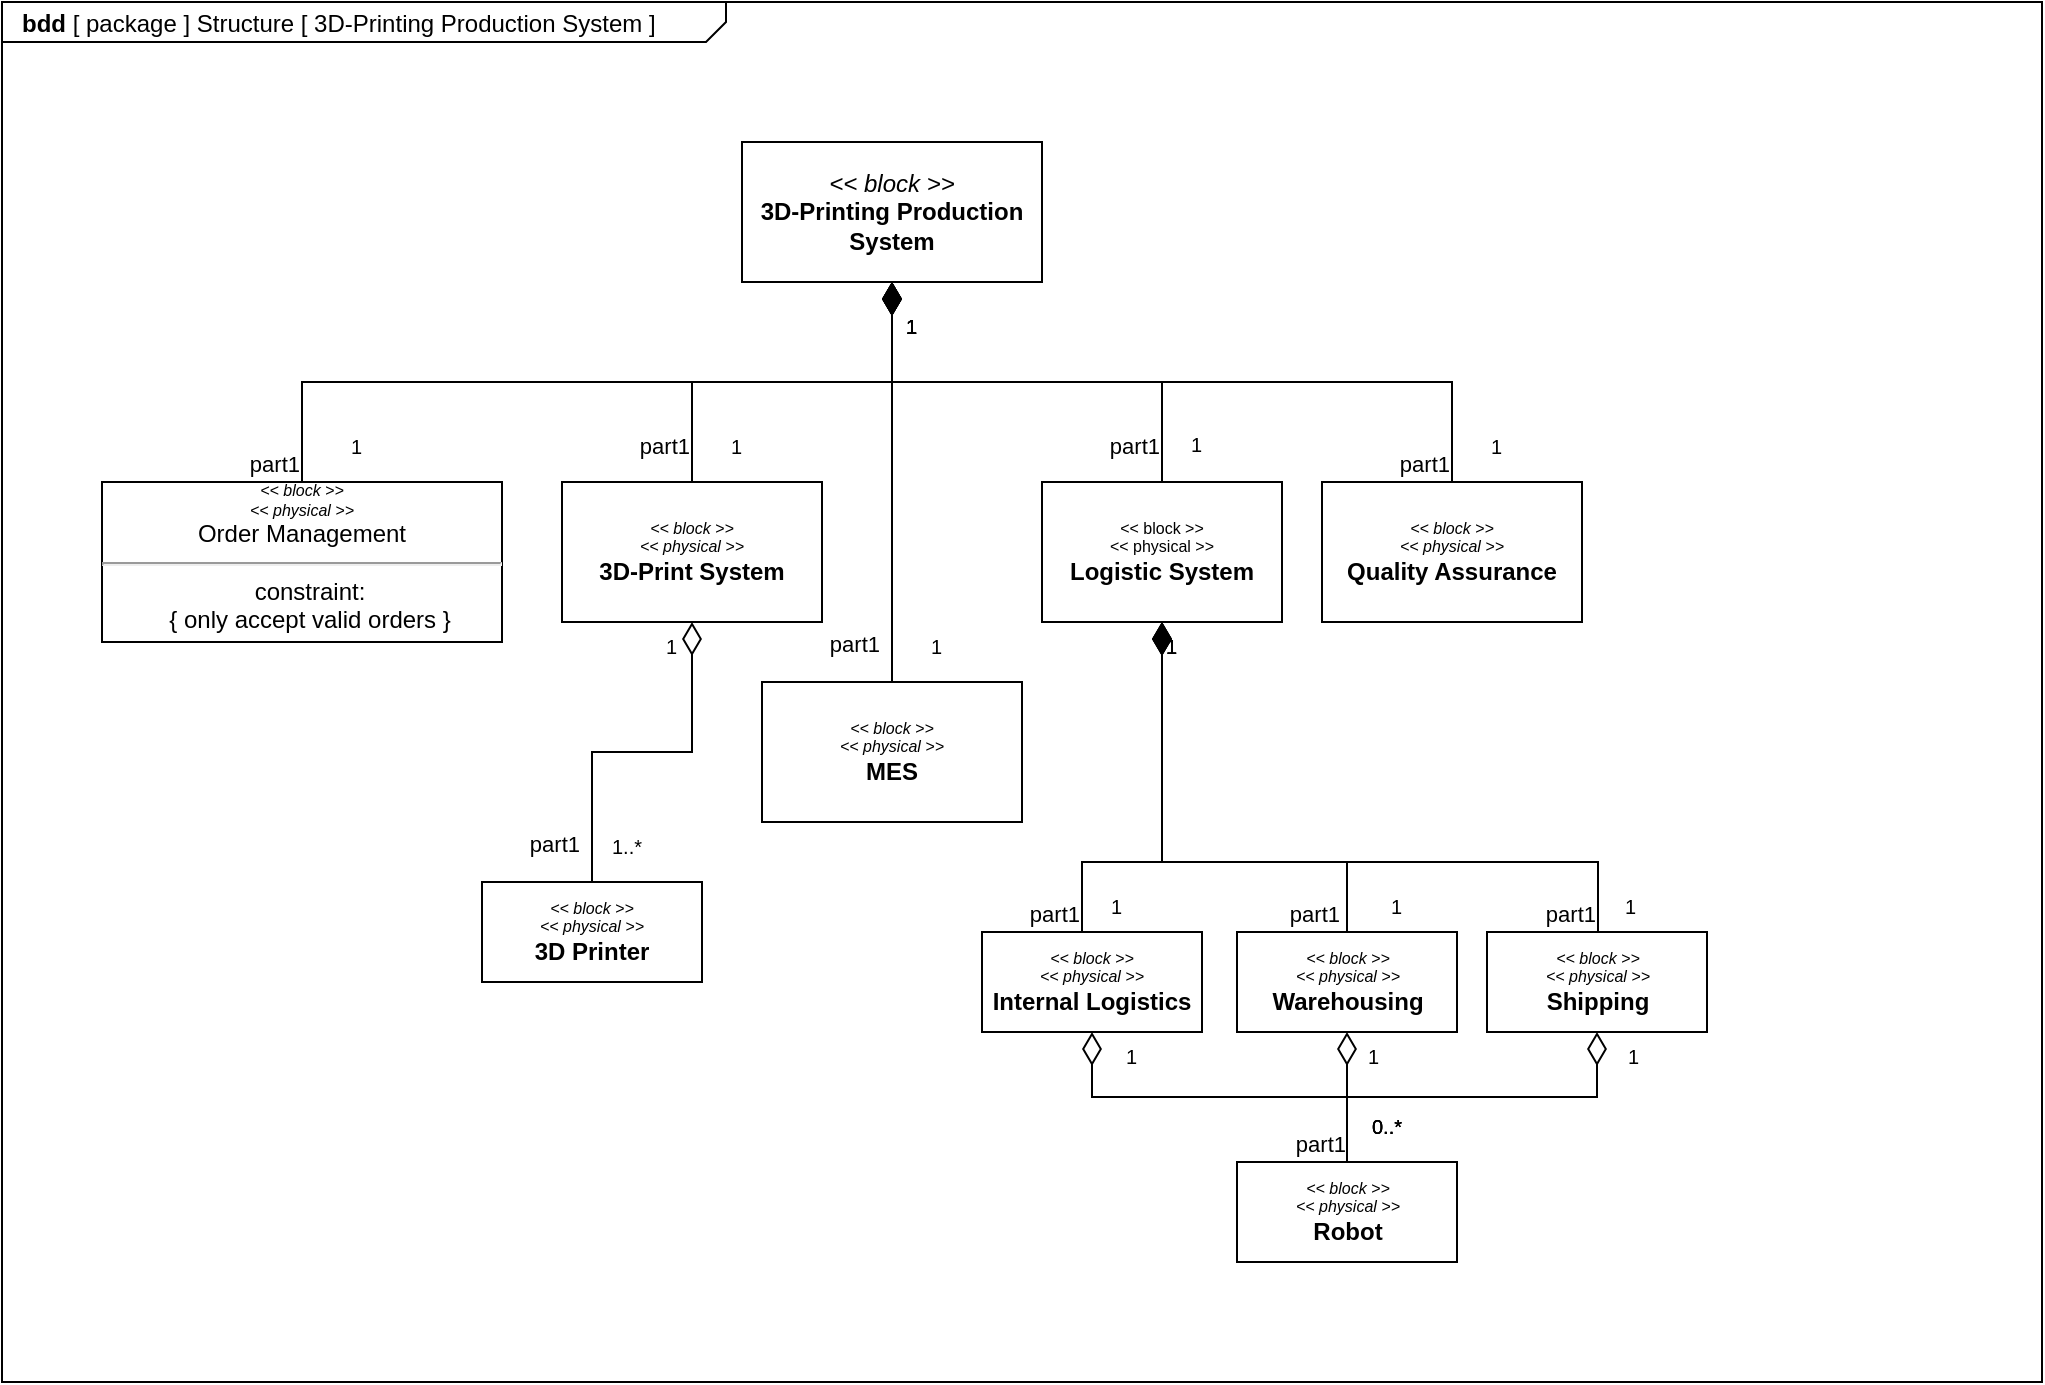 <mxfile version="24.7.17">
  <diagram name="Seite-1" id="GFA_SByiZ649OcQAbFE9">
    <mxGraphModel dx="1977" dy="769" grid="1" gridSize="10" guides="1" tooltips="1" connect="1" arrows="1" fold="1" page="1" pageScale="1" pageWidth="827" pageHeight="1169" math="0" shadow="0">
      <root>
        <mxCell id="0" />
        <mxCell id="1" parent="0" />
        <mxCell id="Q9ZKkBL_76BCk9_iBAh2-4" value="&lt;p style=&quot;margin:0px;margin-top:4px;margin-left:10px;text-align:left;&quot;&gt;&lt;b&gt;bdd &lt;/b&gt;[ package ] Structure [ 3D-Printing Production System ]&lt;/p&gt;" style="html=1;shape=mxgraph.sysml.package;labelX=362.47;align=left;spacingLeft=10;overflow=fill;recursiveResize=0;" vertex="1" parent="1">
          <mxGeometry x="-40" y="70" width="1020" height="690" as="geometry" />
        </mxCell>
        <mxCell id="Q9ZKkBL_76BCk9_iBAh2-5" value="&lt;span style=&quot;font-weight: normal;&quot;&gt;&lt;i&gt;&amp;lt;&amp;lt; block &amp;gt;&amp;gt;&lt;/i&gt;&lt;/span&gt;&lt;br&gt;&lt;div&gt;3D-Printing Production System&lt;/div&gt;" style="strokeColor=inherit;fillColor=inherit;gradientColor=inherit;shape=rect;fontStyle=1;html=1;whiteSpace=wrap;align=center;" vertex="1" parent="Q9ZKkBL_76BCk9_iBAh2-4">
          <mxGeometry x="370" y="70" width="150" height="70" as="geometry" />
        </mxCell>
        <mxCell id="Q9ZKkBL_76BCk9_iBAh2-6" value="&lt;div style=&quot;font-size: 8px;&quot;&gt;&lt;span style=&quot;font-weight: normal;&quot;&gt;&amp;lt;&amp;lt; block &amp;gt;&amp;gt;&lt;/span&gt;&lt;/div&gt;&lt;div style=&quot;font-size: 8px;&quot;&gt;&lt;span style=&quot;font-weight: normal;&quot;&gt;&amp;lt;&amp;lt; physical &amp;gt;&amp;gt;&lt;br&gt;&lt;/span&gt;&lt;/div&gt;&lt;div&gt;Logistic System&lt;br&gt;&lt;/div&gt;" style="strokeColor=inherit;fillColor=inherit;gradientColor=inherit;shape=rect;fontStyle=1;html=1;whiteSpace=wrap;align=center;" vertex="1" parent="Q9ZKkBL_76BCk9_iBAh2-4">
          <mxGeometry x="520" y="240" width="120" height="70" as="geometry" />
        </mxCell>
        <mxCell id="Q9ZKkBL_76BCk9_iBAh2-7" value="part1" style="strokeColor=inherit;fillColor=inherit;gradientColor=inherit;align=right;html=1;verticalAlign=bottom;endArrow=none;startArrow=diamondThin;startSize=14;startFill=1;edgeStyle=orthogonalEdgeStyle;endFill=0;labelBackgroundColor=none;rounded=0;" edge="1" parent="Q9ZKkBL_76BCk9_iBAh2-4" source="Q9ZKkBL_76BCk9_iBAh2-5" target="Q9ZKkBL_76BCk9_iBAh2-6">
          <mxGeometry x="0.918" relative="1" as="geometry">
            <mxPoint as="offset" />
          </mxGeometry>
        </mxCell>
        <mxCell id="Q9ZKkBL_76BCk9_iBAh2-8" value="1" style="resizable=0;html=1;align=left;verticalAlign=top;labelBackgroundColor=none;fontSize=10" connectable="0" vertex="1" parent="Q9ZKkBL_76BCk9_iBAh2-7">
          <mxGeometry x="-1" relative="1" as="geometry">
            <mxPoint x="5" y="10" as="offset" />
          </mxGeometry>
        </mxCell>
        <mxCell id="Q9ZKkBL_76BCk9_iBAh2-9" value="1" style="resizable=0;html=1;align=right;verticalAlign=top;labelBackgroundColor=none;fontSize=10" connectable="0" vertex="1" parent="Q9ZKkBL_76BCk9_iBAh2-7">
          <mxGeometry x="1" relative="1" as="geometry">
            <mxPoint x="20" y="-31" as="offset" />
          </mxGeometry>
        </mxCell>
        <mxCell id="Q9ZKkBL_76BCk9_iBAh2-10" value="&lt;div style=&quot;font-size: 8px;&quot;&gt;&lt;span style=&quot;font-weight: normal;&quot;&gt;&lt;i&gt;&amp;lt;&amp;lt; block &amp;gt;&amp;gt;&lt;/i&gt;&lt;/span&gt;&lt;/div&gt;&lt;div style=&quot;font-size: 8px;&quot;&gt;&lt;span style=&quot;font-weight: normal;&quot;&gt;&lt;i&gt;&amp;lt;&amp;lt; physical &amp;gt;&amp;gt;&lt;br&gt;&lt;/i&gt;&lt;/span&gt;&lt;/div&gt;&lt;div&gt;3D-Print System&lt;br&gt;&lt;/div&gt;" style="strokeColor=inherit;fillColor=inherit;gradientColor=inherit;shape=rect;fontStyle=1;html=1;whiteSpace=wrap;align=center;" vertex="1" parent="Q9ZKkBL_76BCk9_iBAh2-4">
          <mxGeometry x="280" y="240" width="130" height="70" as="geometry" />
        </mxCell>
        <mxCell id="Q9ZKkBL_76BCk9_iBAh2-13" value="part1" style="align=right;html=1;verticalAlign=bottom;endArrow=none;startArrow=diamondThin;startSize=14;startFill=1;edgeStyle=none;rounded=0;entryX=0.5;entryY=0;entryDx=0;entryDy=0;exitX=0.5;exitY=1;exitDx=0;exitDy=0;" edge="1" parent="Q9ZKkBL_76BCk9_iBAh2-4" source="Q9ZKkBL_76BCk9_iBAh2-5" target="Q9ZKkBL_76BCk9_iBAh2-17">
          <mxGeometry x="0.9" y="-5" relative="1" as="geometry">
            <mxPoint x="440" y="140" as="sourcePoint" />
            <mxPoint x="445" y="340" as="targetPoint" />
            <mxPoint as="offset" />
          </mxGeometry>
        </mxCell>
        <mxCell id="Q9ZKkBL_76BCk9_iBAh2-14" value="1" style="resizable=0;html=1;align=left;verticalAlign=top;labelBackgroundColor=none;fontSize=10" connectable="0" vertex="1" parent="Q9ZKkBL_76BCk9_iBAh2-13">
          <mxGeometry x="-1" relative="1" as="geometry">
            <mxPoint x="5" y="10" as="offset" />
          </mxGeometry>
        </mxCell>
        <mxCell id="Q9ZKkBL_76BCk9_iBAh2-15" value="1" style="resizable=0;html=1;align=right;verticalAlign=top;labelBackgroundColor=none;fontSize=10" connectable="0" vertex="1" parent="Q9ZKkBL_76BCk9_iBAh2-13">
          <mxGeometry x="1" relative="1" as="geometry">
            <mxPoint x="25" y="-30" as="offset" />
          </mxGeometry>
        </mxCell>
        <mxCell id="Q9ZKkBL_76BCk9_iBAh2-17" value="&lt;div style=&quot;font-size: 8px;&quot;&gt;&lt;span style=&quot;font-weight: normal;&quot;&gt;&lt;i&gt;&amp;lt;&amp;lt; block &amp;gt;&amp;gt;&lt;/i&gt;&lt;/span&gt;&lt;/div&gt;&lt;div style=&quot;font-size: 8px;&quot;&gt;&lt;span style=&quot;font-weight: normal;&quot;&gt;&lt;i&gt;&amp;lt;&amp;lt; physical &amp;gt;&amp;gt;&lt;br&gt;&lt;/i&gt;&lt;/span&gt;&lt;/div&gt;MES" style="strokeColor=inherit;fillColor=inherit;gradientColor=inherit;shape=rect;fontStyle=1;html=1;whiteSpace=wrap;align=center;" vertex="1" parent="Q9ZKkBL_76BCk9_iBAh2-4">
          <mxGeometry x="380" y="340" width="130" height="70" as="geometry" />
        </mxCell>
        <mxCell id="Q9ZKkBL_76BCk9_iBAh2-55" value="&lt;div style=&quot;font-size: 8px;&quot;&gt;&lt;span style=&quot;font-weight: normal;&quot;&gt;&lt;i&gt;&amp;lt;&amp;lt; block &amp;gt;&amp;gt;&lt;/i&gt;&lt;/span&gt;&lt;/div&gt;&lt;div style=&quot;font-size: 8px;&quot;&gt;&lt;span style=&quot;font-weight: normal;&quot;&gt;&lt;i&gt;&amp;lt;&amp;lt; physical &amp;gt;&amp;gt;&lt;br&gt;&lt;/i&gt;&lt;/span&gt;&lt;/div&gt;&lt;div&gt;Quality Assurance&lt;br&gt;&lt;/div&gt;" style="strokeColor=inherit;fillColor=inherit;gradientColor=inherit;shape=rect;fontStyle=1;html=1;whiteSpace=wrap;align=center;" vertex="1" parent="Q9ZKkBL_76BCk9_iBAh2-4">
          <mxGeometry x="660" y="240" width="130" height="70" as="geometry" />
        </mxCell>
        <mxCell id="Q9ZKkBL_76BCk9_iBAh2-56" value="&lt;div style=&quot;font-size: 8px;&quot;&gt;&lt;span style=&quot;font-weight: normal;&quot;&gt;&lt;i&gt;&amp;lt;&amp;lt; block &amp;gt;&amp;gt;&lt;/i&gt;&lt;/span&gt;&lt;/div&gt;&lt;div style=&quot;font-size: 8px;&quot;&gt;&lt;span style=&quot;font-weight: normal;&quot;&gt;&lt;i&gt;&amp;lt;&amp;lt; physical &amp;gt;&amp;gt;&lt;br&gt;&lt;/i&gt;&lt;/span&gt;&lt;/div&gt;&lt;div&gt;Internal Logistics&lt;br&gt;&lt;/div&gt;" style="strokeColor=inherit;fillColor=inherit;gradientColor=inherit;shape=rect;fontStyle=1;html=1;whiteSpace=wrap;align=center;" vertex="1" parent="Q9ZKkBL_76BCk9_iBAh2-4">
          <mxGeometry x="490" y="465" width="110" height="50" as="geometry" />
        </mxCell>
        <mxCell id="Q9ZKkBL_76BCk9_iBAh2-57" value="&lt;div style=&quot;font-size: 8px;&quot;&gt;&lt;span style=&quot;font-weight: normal;&quot;&gt;&lt;i&gt;&amp;lt;&amp;lt; block &amp;gt;&amp;gt;&lt;/i&gt;&lt;/span&gt;&lt;/div&gt;&lt;div style=&quot;font-size: 8px;&quot;&gt;&lt;span style=&quot;font-weight: normal;&quot;&gt;&lt;i&gt;&amp;lt;&amp;lt; physical &amp;gt;&amp;gt;&lt;br&gt;&lt;/i&gt;&lt;/span&gt;&lt;/div&gt;&lt;div&gt;Warehousing&lt;br&gt;&lt;/div&gt;" style="strokeColor=inherit;fillColor=inherit;gradientColor=inherit;shape=rect;fontStyle=1;html=1;whiteSpace=wrap;align=center;" vertex="1" parent="Q9ZKkBL_76BCk9_iBAh2-4">
          <mxGeometry x="617.5" y="465" width="110" height="50" as="geometry" />
        </mxCell>
        <mxCell id="Q9ZKkBL_76BCk9_iBAh2-58" value="&lt;div style=&quot;font-size: 8px;&quot;&gt;&lt;span style=&quot;font-weight: normal;&quot;&gt;&lt;i&gt;&amp;lt;&amp;lt; block &amp;gt;&amp;gt;&lt;/i&gt;&lt;/span&gt;&lt;/div&gt;&lt;div style=&quot;font-size: 8px;&quot;&gt;&lt;span style=&quot;font-weight: normal;&quot;&gt;&lt;i&gt;&amp;lt;&amp;lt; physical &amp;gt;&amp;gt;&lt;br&gt;&lt;/i&gt;&lt;/span&gt;&lt;/div&gt;Shipping" style="strokeColor=inherit;fillColor=inherit;gradientColor=inherit;shape=rect;fontStyle=1;html=1;whiteSpace=wrap;align=center;" vertex="1" parent="Q9ZKkBL_76BCk9_iBAh2-4">
          <mxGeometry x="742.5" y="465" width="110" height="50" as="geometry" />
        </mxCell>
        <mxCell id="Q9ZKkBL_76BCk9_iBAh2-59" value="part1" style="align=right;html=1;verticalAlign=bottom;endArrow=none;startArrow=diamondThin;startSize=14;startFill=1;edgeStyle=orthogonalEdgeStyle;rounded=0;exitX=0.5;exitY=1;exitDx=0;exitDy=0;entryX=0.5;entryY=0;entryDx=0;entryDy=0;" edge="1" parent="Q9ZKkBL_76BCk9_iBAh2-4" source="Q9ZKkBL_76BCk9_iBAh2-6" target="Q9ZKkBL_76BCk9_iBAh2-57">
          <mxGeometry x="1" y="-2" relative="1" as="geometry">
            <mxPoint x="570" y="330" as="sourcePoint" />
            <mxPoint x="730" y="330" as="targetPoint" />
            <Array as="points">
              <mxPoint x="580" y="430" />
              <mxPoint x="672" y="430" />
            </Array>
            <mxPoint x="-1" as="offset" />
          </mxGeometry>
        </mxCell>
        <mxCell id="Q9ZKkBL_76BCk9_iBAh2-60" value="1" style="resizable=0;html=1;align=left;verticalAlign=top;labelBackgroundColor=none;fontSize=10" connectable="0" vertex="1" parent="Q9ZKkBL_76BCk9_iBAh2-59">
          <mxGeometry x="-1" relative="1" as="geometry" />
        </mxCell>
        <mxCell id="Q9ZKkBL_76BCk9_iBAh2-61" value="1" style="resizable=0;html=1;align=right;verticalAlign=top;labelBackgroundColor=none;fontSize=10" connectable="0" vertex="1" parent="Q9ZKkBL_76BCk9_iBAh2-59">
          <mxGeometry x="1" relative="1" as="geometry">
            <mxPoint x="28" y="-25" as="offset" />
          </mxGeometry>
        </mxCell>
        <mxCell id="Q9ZKkBL_76BCk9_iBAh2-62" value="part1" style="align=right;html=1;verticalAlign=bottom;endArrow=none;startArrow=diamondThin;startSize=14;startFill=1;edgeStyle=orthogonalEdgeStyle;rounded=0;exitX=0.5;exitY=1;exitDx=0;exitDy=0;entryX=0.5;entryY=0;entryDx=0;entryDy=0;" edge="1" parent="Q9ZKkBL_76BCk9_iBAh2-4" source="Q9ZKkBL_76BCk9_iBAh2-6" target="Q9ZKkBL_76BCk9_iBAh2-58">
          <mxGeometry x="1" relative="1" as="geometry">
            <mxPoint x="590" y="320" as="sourcePoint" />
            <mxPoint x="605" y="440" as="targetPoint" />
            <Array as="points">
              <mxPoint x="580" y="430" />
              <mxPoint x="798" y="430" />
              <mxPoint x="798" y="465" />
            </Array>
            <mxPoint as="offset" />
          </mxGeometry>
        </mxCell>
        <mxCell id="Q9ZKkBL_76BCk9_iBAh2-63" value="1" style="resizable=0;html=1;align=left;verticalAlign=top;labelBackgroundColor=none;fontSize=10" connectable="0" vertex="1" parent="Q9ZKkBL_76BCk9_iBAh2-62">
          <mxGeometry x="-1" relative="1" as="geometry" />
        </mxCell>
        <mxCell id="Q9ZKkBL_76BCk9_iBAh2-64" value="1" style="resizable=0;html=1;align=right;verticalAlign=top;labelBackgroundColor=none;fontSize=10" connectable="0" vertex="1" parent="Q9ZKkBL_76BCk9_iBAh2-62">
          <mxGeometry x="1" relative="1" as="geometry">
            <mxPoint x="20" y="-25" as="offset" />
          </mxGeometry>
        </mxCell>
        <mxCell id="Q9ZKkBL_76BCk9_iBAh2-65" value="part1" style="align=right;html=1;verticalAlign=bottom;endArrow=none;startArrow=diamondThin;startSize=14;startFill=1;edgeStyle=orthogonalEdgeStyle;rounded=0;exitX=0.5;exitY=1;exitDx=0;exitDy=0;entryX=0.5;entryY=0;entryDx=0;entryDy=0;" edge="1" parent="Q9ZKkBL_76BCk9_iBAh2-4" source="Q9ZKkBL_76BCk9_iBAh2-6" target="Q9ZKkBL_76BCk9_iBAh2-56">
          <mxGeometry x="0.95" relative="1" as="geometry">
            <mxPoint x="520" y="270" as="sourcePoint" />
            <mxPoint x="680" y="270" as="targetPoint" />
            <Array as="points">
              <mxPoint x="580" y="430" />
              <mxPoint x="540" y="430" />
              <mxPoint x="540" y="465" />
            </Array>
            <mxPoint as="offset" />
          </mxGeometry>
        </mxCell>
        <mxCell id="Q9ZKkBL_76BCk9_iBAh2-66" value="1" style="resizable=0;html=1;align=left;verticalAlign=top;labelBackgroundColor=none;fontSize=10" connectable="0" vertex="1" parent="Q9ZKkBL_76BCk9_iBAh2-65">
          <mxGeometry x="-1" relative="1" as="geometry" />
        </mxCell>
        <mxCell id="Q9ZKkBL_76BCk9_iBAh2-67" value="1" style="resizable=0;html=1;align=right;verticalAlign=top;labelBackgroundColor=none;fontSize=10" connectable="0" vertex="1" parent="Q9ZKkBL_76BCk9_iBAh2-65">
          <mxGeometry x="1" relative="1" as="geometry">
            <mxPoint x="15" y="-25" as="offset" />
          </mxGeometry>
        </mxCell>
        <mxCell id="Q9ZKkBL_76BCk9_iBAh2-68" value="part1" style="align=right;html=1;verticalAlign=bottom;endArrow=none;startArrow=diamondThin;startSize=14;startFill=1;edgeStyle=orthogonalEdgeStyle;rounded=0;exitX=0.5;exitY=1;exitDx=0;exitDy=0;entryX=0.5;entryY=0;entryDx=0;entryDy=0;" edge="1" parent="Q9ZKkBL_76BCk9_iBAh2-4" source="Q9ZKkBL_76BCk9_iBAh2-5" target="Q9ZKkBL_76BCk9_iBAh2-10">
          <mxGeometry x="0.905" relative="1" as="geometry">
            <mxPoint x="500" y="330" as="sourcePoint" />
            <mxPoint x="660" y="330" as="targetPoint" />
            <mxPoint as="offset" />
          </mxGeometry>
        </mxCell>
        <mxCell id="Q9ZKkBL_76BCk9_iBAh2-69" value="1" style="resizable=0;html=1;align=left;verticalAlign=top;labelBackgroundColor=none;fontSize=10" connectable="0" vertex="1" parent="Q9ZKkBL_76BCk9_iBAh2-68">
          <mxGeometry x="-1" relative="1" as="geometry">
            <mxPoint x="5" y="10" as="offset" />
          </mxGeometry>
        </mxCell>
        <mxCell id="Q9ZKkBL_76BCk9_iBAh2-70" value="1" style="resizable=0;html=1;align=right;verticalAlign=top;labelBackgroundColor=none;fontSize=10" connectable="0" vertex="1" parent="Q9ZKkBL_76BCk9_iBAh2-68">
          <mxGeometry x="1" relative="1" as="geometry">
            <mxPoint x="25" y="-30" as="offset" />
          </mxGeometry>
        </mxCell>
        <mxCell id="Q9ZKkBL_76BCk9_iBAh2-71" value="part1" style="align=right;html=1;verticalAlign=bottom;endArrow=none;startArrow=diamondThin;startSize=14;startFill=1;edgeStyle=orthogonalEdgeStyle;rounded=0;exitX=0.5;exitY=1;exitDx=0;exitDy=0;entryX=0.5;entryY=0;entryDx=0;entryDy=0;" edge="1" parent="Q9ZKkBL_76BCk9_iBAh2-4" source="Q9ZKkBL_76BCk9_iBAh2-5" target="Q9ZKkBL_76BCk9_iBAh2-119">
          <mxGeometry x="1" relative="1" as="geometry">
            <mxPoint x="500" y="330" as="sourcePoint" />
            <mxPoint x="660" y="330" as="targetPoint" />
            <Array as="points">
              <mxPoint x="445" y="190" />
              <mxPoint x="150" y="190" />
            </Array>
          </mxGeometry>
        </mxCell>
        <mxCell id="Q9ZKkBL_76BCk9_iBAh2-72" value="1" style="resizable=0;html=1;align=left;verticalAlign=top;labelBackgroundColor=none;fontSize=10" connectable="0" vertex="1" parent="Q9ZKkBL_76BCk9_iBAh2-71">
          <mxGeometry x="-1" relative="1" as="geometry">
            <mxPoint x="5" y="10" as="offset" />
          </mxGeometry>
        </mxCell>
        <mxCell id="Q9ZKkBL_76BCk9_iBAh2-73" value="1" style="resizable=0;html=1;align=right;verticalAlign=top;labelBackgroundColor=none;fontSize=10" connectable="0" vertex="1" parent="Q9ZKkBL_76BCk9_iBAh2-71">
          <mxGeometry x="1" relative="1" as="geometry">
            <mxPoint x="30" y="-30" as="offset" />
          </mxGeometry>
        </mxCell>
        <mxCell id="Q9ZKkBL_76BCk9_iBAh2-74" value="part1" style="align=right;html=1;verticalAlign=bottom;endArrow=none;startArrow=diamondThin;startSize=14;startFill=1;edgeStyle=orthogonalEdgeStyle;rounded=0;exitX=0.5;exitY=1;exitDx=0;exitDy=0;entryX=0.5;entryY=0;entryDx=0;entryDy=0;" edge="1" parent="Q9ZKkBL_76BCk9_iBAh2-4" source="Q9ZKkBL_76BCk9_iBAh2-5" target="Q9ZKkBL_76BCk9_iBAh2-55">
          <mxGeometry x="1" relative="1" as="geometry">
            <mxPoint x="500" y="330" as="sourcePoint" />
            <mxPoint x="660" y="330" as="targetPoint" />
          </mxGeometry>
        </mxCell>
        <mxCell id="Q9ZKkBL_76BCk9_iBAh2-75" value="1" style="resizable=0;html=1;align=left;verticalAlign=top;labelBackgroundColor=none;fontSize=10" connectable="0" vertex="1" parent="Q9ZKkBL_76BCk9_iBAh2-74">
          <mxGeometry x="-1" relative="1" as="geometry">
            <mxPoint x="5" y="10" as="offset" />
          </mxGeometry>
        </mxCell>
        <mxCell id="Q9ZKkBL_76BCk9_iBAh2-76" value="1" style="resizable=0;html=1;align=right;verticalAlign=top;labelBackgroundColor=none;fontSize=10" connectable="0" vertex="1" parent="Q9ZKkBL_76BCk9_iBAh2-74">
          <mxGeometry x="1" relative="1" as="geometry">
            <mxPoint x="25" y="-30" as="offset" />
          </mxGeometry>
        </mxCell>
        <mxCell id="Q9ZKkBL_76BCk9_iBAh2-119" value="&lt;div style=&quot;font-size: 8px;&quot;&gt;&lt;font style=&quot;font-size: 8px;&quot;&gt;&lt;span style=&quot;font-weight: normal;&quot;&gt;&lt;i&gt;&amp;lt;&amp;lt; block &amp;gt;&amp;gt;&lt;/i&gt;&lt;/span&gt;&lt;/font&gt;&lt;/div&gt;&lt;div style=&quot;font-size: 8px;&quot;&gt;&lt;font style=&quot;font-size: 8px;&quot;&gt;&lt;font style=&quot;font-size: 8px;&quot;&gt;&lt;font style=&quot;font-size: 8px;&quot;&gt;&lt;span style=&quot;font-weight: normal;&quot;&gt;&lt;i&gt;&amp;lt;&amp;lt; physical &amp;gt;&amp;gt;&lt;br&gt;&lt;/i&gt;&lt;/span&gt;&lt;/font&gt;&lt;/font&gt;&lt;/font&gt;&lt;/div&gt;&lt;div style=&quot;&quot;&gt;&lt;font style=&quot;font-size: 12px;&quot;&gt;Order Management&lt;br&gt;&lt;/font&gt;&lt;/div&gt;&lt;p style=&quot;margin:0px;margin-top:4px;text-align:center;&quot;&gt;&lt;/p&gt;&lt;hr&gt;&lt;p style=&quot;margin:0px;margin-left:8px;text-align:center;&quot;&gt;constraint:&lt;/p&gt;&lt;p style=&quot;margin:0px;margin-left:8px;text-align:center;&quot;&gt;{ only accept valid orders }&lt;br&gt;&lt;/p&gt;" style="shape=rect;html=1;overflow=fill;whiteSpace=wrap;align=center;" vertex="1" parent="Q9ZKkBL_76BCk9_iBAh2-4">
          <mxGeometry x="50" y="240" width="200" height="80" as="geometry" />
        </mxCell>
        <mxCell id="Q9ZKkBL_76BCk9_iBAh2-156" value="&lt;div style=&quot;font-size: 8px;&quot;&gt;&lt;span style=&quot;font-weight: normal;&quot;&gt;&lt;i&gt;&amp;lt;&amp;lt; block &amp;gt;&amp;gt;&lt;/i&gt;&lt;/span&gt;&lt;/div&gt;&lt;div style=&quot;font-size: 8px;&quot;&gt;&lt;span style=&quot;font-weight: normal;&quot;&gt;&lt;i&gt;&amp;lt;&amp;lt; physical &amp;gt;&amp;gt;&lt;br&gt;&lt;/i&gt;&lt;/span&gt;&lt;/div&gt;&lt;div&gt;3D Printer&lt;br&gt;&lt;/div&gt;" style="strokeColor=inherit;fillColor=inherit;gradientColor=inherit;shape=rect;fontStyle=1;html=1;whiteSpace=wrap;align=center;" vertex="1" parent="Q9ZKkBL_76BCk9_iBAh2-4">
          <mxGeometry x="240" y="440" width="110" height="50" as="geometry" />
        </mxCell>
        <mxCell id="Q9ZKkBL_76BCk9_iBAh2-157" value="part1" style="align=right;html=1;verticalAlign=bottom;endArrow=none;startArrow=diamondThin;startSize=14;startFill=0;edgeStyle=orthogonalEdgeStyle;rounded=0;entryX=0.5;entryY=0;entryDx=0;entryDy=0;exitX=0.5;exitY=1;exitDx=0;exitDy=0;" edge="1" parent="Q9ZKkBL_76BCk9_iBAh2-4" source="Q9ZKkBL_76BCk9_iBAh2-10" target="Q9ZKkBL_76BCk9_iBAh2-156">
          <mxGeometry x="0.889" y="-5" relative="1" as="geometry">
            <mxPoint x="490" y="300" as="sourcePoint" />
            <mxPoint x="650" y="300" as="targetPoint" />
            <mxPoint as="offset" />
          </mxGeometry>
        </mxCell>
        <mxCell id="Q9ZKkBL_76BCk9_iBAh2-158" value="1" style="resizable=0;html=1;align=left;verticalAlign=top;labelBackgroundColor=none;fontSize=10" connectable="0" vertex="1" parent="Q9ZKkBL_76BCk9_iBAh2-157">
          <mxGeometry x="-1" relative="1" as="geometry">
            <mxPoint x="-15" as="offset" />
          </mxGeometry>
        </mxCell>
        <mxCell id="Q9ZKkBL_76BCk9_iBAh2-159" value="1..*" style="resizable=0;html=1;align=right;verticalAlign=top;labelBackgroundColor=none;fontSize=10" connectable="0" vertex="1" parent="Q9ZKkBL_76BCk9_iBAh2-157">
          <mxGeometry x="1" relative="1" as="geometry">
            <mxPoint x="25" y="-30" as="offset" />
          </mxGeometry>
        </mxCell>
        <mxCell id="Q9ZKkBL_76BCk9_iBAh2-160" value="&lt;div style=&quot;font-size: 8px;&quot;&gt;&lt;span style=&quot;font-weight: normal;&quot;&gt;&lt;i&gt;&amp;lt;&amp;lt; block &amp;gt;&amp;gt;&lt;/i&gt;&lt;/span&gt;&lt;/div&gt;&lt;div style=&quot;font-size: 8px;&quot;&gt;&lt;span style=&quot;font-weight: normal;&quot;&gt;&lt;i&gt;&amp;lt;&amp;lt; physical &amp;gt;&amp;gt;&lt;br&gt;&lt;/i&gt;&lt;/span&gt;&lt;/div&gt;&lt;div&gt;Robot&lt;br&gt;&lt;/div&gt;" style="strokeColor=inherit;fillColor=inherit;gradientColor=inherit;shape=rect;fontStyle=1;html=1;whiteSpace=wrap;align=center;" vertex="1" parent="Q9ZKkBL_76BCk9_iBAh2-4">
          <mxGeometry x="617.5" y="580" width="110" height="50" as="geometry" />
        </mxCell>
        <mxCell id="Q9ZKkBL_76BCk9_iBAh2-161" value="part1" style="align=right;html=1;verticalAlign=bottom;endArrow=none;startArrow=diamondThin;startSize=14;startFill=0;edgeStyle=orthogonalEdgeStyle;rounded=0;exitX=0.5;exitY=1;exitDx=0;exitDy=0;entryX=0.5;entryY=0;entryDx=0;entryDy=0;" edge="1" parent="Q9ZKkBL_76BCk9_iBAh2-4" source="Q9ZKkBL_76BCk9_iBAh2-56" target="Q9ZKkBL_76BCk9_iBAh2-160">
          <mxGeometry x="1" relative="1" as="geometry">
            <mxPoint x="490" y="330" as="sourcePoint" />
            <mxPoint x="650" y="330" as="targetPoint" />
          </mxGeometry>
        </mxCell>
        <mxCell id="Q9ZKkBL_76BCk9_iBAh2-162" value="1" style="resizable=0;html=1;align=left;verticalAlign=top;labelBackgroundColor=none;fontSize=10" connectable="0" vertex="1" parent="Q9ZKkBL_76BCk9_iBAh2-161">
          <mxGeometry x="-1" relative="1" as="geometry">
            <mxPoint x="15" as="offset" />
          </mxGeometry>
        </mxCell>
        <mxCell id="Q9ZKkBL_76BCk9_iBAh2-163" value="0..*" style="resizable=0;html=1;align=right;verticalAlign=top;labelBackgroundColor=none;fontSize=10" connectable="0" vertex="1" parent="Q9ZKkBL_76BCk9_iBAh2-161">
          <mxGeometry x="1" relative="1" as="geometry">
            <mxPoint x="28" y="-30" as="offset" />
          </mxGeometry>
        </mxCell>
        <mxCell id="Q9ZKkBL_76BCk9_iBAh2-164" value="part1" style="align=right;html=1;verticalAlign=bottom;endArrow=none;startArrow=diamondThin;startSize=14;startFill=0;edgeStyle=orthogonalEdgeStyle;rounded=0;entryX=0.5;entryY=0;entryDx=0;entryDy=0;exitX=0.5;exitY=1;exitDx=0;exitDy=0;" edge="1" parent="Q9ZKkBL_76BCk9_iBAh2-4" source="Q9ZKkBL_76BCk9_iBAh2-57" target="Q9ZKkBL_76BCk9_iBAh2-160">
          <mxGeometry x="1" relative="1" as="geometry">
            <mxPoint x="490" y="330" as="sourcePoint" />
            <mxPoint x="670" y="580" as="targetPoint" />
          </mxGeometry>
        </mxCell>
        <mxCell id="Q9ZKkBL_76BCk9_iBAh2-165" value="1" style="resizable=0;html=1;align=left;verticalAlign=top;labelBackgroundColor=none;fontSize=10" connectable="0" vertex="1" parent="Q9ZKkBL_76BCk9_iBAh2-164">
          <mxGeometry x="-1" relative="1" as="geometry">
            <mxPoint x="8" as="offset" />
          </mxGeometry>
        </mxCell>
        <mxCell id="Q9ZKkBL_76BCk9_iBAh2-166" value="0..*" style="resizable=0;html=1;align=right;verticalAlign=top;labelBackgroundColor=none;fontSize=10" connectable="0" vertex="1" parent="Q9ZKkBL_76BCk9_iBAh2-164">
          <mxGeometry x="1" relative="1" as="geometry">
            <mxPoint x="28" y="-30" as="offset" />
          </mxGeometry>
        </mxCell>
        <mxCell id="Q9ZKkBL_76BCk9_iBAh2-167" value="part1" style="align=right;html=1;verticalAlign=bottom;endArrow=none;startArrow=diamondThin;startSize=14;startFill=0;edgeStyle=orthogonalEdgeStyle;rounded=0;entryX=0.5;entryY=0;entryDx=0;entryDy=0;exitX=0.5;exitY=1;exitDx=0;exitDy=0;" edge="1" parent="Q9ZKkBL_76BCk9_iBAh2-4" source="Q9ZKkBL_76BCk9_iBAh2-58" target="Q9ZKkBL_76BCk9_iBAh2-160">
          <mxGeometry x="1" relative="1" as="geometry">
            <mxPoint x="490" y="330" as="sourcePoint" />
            <mxPoint x="650" y="330" as="targetPoint" />
          </mxGeometry>
        </mxCell>
        <mxCell id="Q9ZKkBL_76BCk9_iBAh2-168" value="1" style="resizable=0;html=1;align=left;verticalAlign=top;labelBackgroundColor=none;fontSize=10" connectable="0" vertex="1" parent="Q9ZKkBL_76BCk9_iBAh2-167">
          <mxGeometry x="-1" relative="1" as="geometry">
            <mxPoint x="13" as="offset" />
          </mxGeometry>
        </mxCell>
        <mxCell id="Q9ZKkBL_76BCk9_iBAh2-169" value="0..*" style="resizable=0;html=1;align=right;verticalAlign=top;labelBackgroundColor=none;fontSize=10" connectable="0" vertex="1" parent="Q9ZKkBL_76BCk9_iBAh2-167">
          <mxGeometry x="1" relative="1" as="geometry">
            <mxPoint x="28" y="-30" as="offset" />
          </mxGeometry>
        </mxCell>
      </root>
    </mxGraphModel>
  </diagram>
</mxfile>
